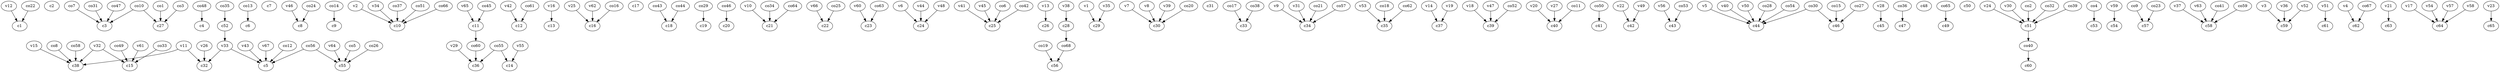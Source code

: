 strict digraph  {
c1;
c2;
c3;
c4;
c5;
c6;
c7;
c8;
c9;
c10;
c11;
c12;
c13;
c14;
c15;
c16;
c17;
c18;
c19;
c20;
c21;
c22;
c23;
c24;
c25;
c26;
c27;
c28;
c29;
c30;
c31;
c32;
c33;
c34;
c35;
c36;
c37;
c38;
c39;
c40;
c41;
c42;
c43;
c44;
c45;
c46;
c47;
c48;
c49;
c50;
c51;
c52;
c53;
c54;
c55;
c56;
c57;
c58;
c59;
c60;
c61;
c62;
c63;
c64;
c65;
v1;
v2;
v3;
v4;
v5;
v6;
v7;
v8;
v9;
v10;
v11;
v12;
v13;
v14;
v15;
v16;
v17;
v18;
v19;
v20;
v21;
v22;
v23;
v24;
v25;
v26;
v27;
v28;
v29;
v30;
v31;
v32;
v33;
v34;
v35;
v36;
v37;
v38;
v39;
v40;
v41;
v42;
v43;
v44;
v45;
v46;
v47;
v48;
v49;
v50;
v51;
v52;
v53;
v54;
v55;
v56;
v57;
v58;
v59;
v60;
v61;
v62;
v63;
v64;
v65;
v66;
v67;
co1;
co2;
co3;
co4;
co5;
co6;
co7;
co8;
co9;
co10;
co11;
co12;
co13;
co14;
co15;
co16;
co17;
co18;
co19;
co20;
co21;
co22;
co23;
co24;
co25;
co26;
co27;
co28;
co29;
co30;
co31;
co32;
co33;
co34;
co35;
co36;
co37;
co38;
co39;
co40;
co41;
co42;
co43;
co44;
co45;
co46;
co47;
co48;
co49;
co50;
co51;
co52;
co53;
co54;
co55;
co56;
co57;
co58;
co59;
co60;
co61;
co62;
co63;
co64;
co65;
co66;
co67;
co68;
c11 -> co60  [weight=1];
c28 -> co68  [weight=1];
c51 -> co40  [weight=1];
c52 -> v33  [weight=1];
v1 -> c29  [weight=1];
v2 -> c10  [weight=1];
v3 -> c59  [weight=1];
v4 -> c62  [weight=1];
v5 -> c44  [weight=1];
v6 -> c24  [weight=1];
v7 -> c30  [weight=1];
v8 -> c30  [weight=1];
v9 -> c34  [weight=1];
v10 -> c21  [weight=1];
v11 -> c38  [weight=1];
v11 -> c32  [weight=1];
v12 -> c1  [weight=1];
v13 -> c26  [weight=1];
v14 -> c37  [weight=1];
v15 -> c38  [weight=1];
v16 -> c13  [weight=1];
v17 -> c64  [weight=1];
v18 -> c39  [weight=1];
v19 -> c37  [weight=1];
v20 -> c40  [weight=1];
v21 -> c63  [weight=1];
v22 -> c42  [weight=1];
v23 -> c65  [weight=1];
v24 -> c51  [weight=1];
v25 -> c16  [weight=1];
v26 -> c32  [weight=1];
v27 -> c40  [weight=1];
v28 -> c45  [weight=1];
v29 -> c36  [weight=1];
v30 -> c51  [weight=1];
v31 -> c34  [weight=1];
v32 -> c38  [weight=1];
v32 -> c15  [weight=1];
v33 -> c5  [weight=1];
v33 -> c32  [weight=1];
v34 -> c10  [weight=1];
v35 -> c29  [weight=1];
v36 -> c59  [weight=1];
v37 -> c58  [weight=1];
v38 -> c28  [weight=1];
v39 -> c30  [weight=1];
v40 -> c44  [weight=1];
v41 -> c25  [weight=1];
v42 -> c12  [weight=1];
v43 -> c5  [weight=1];
v44 -> c24  [weight=1];
v45 -> c25  [weight=1];
v46 -> c8  [weight=1];
v47 -> c39  [weight=1];
v48 -> c24  [weight=1];
v49 -> c42  [weight=1];
v50 -> c44  [weight=1];
v51 -> c61  [weight=1];
v52 -> c59  [weight=1];
v53 -> c35  [weight=1];
v54 -> c64  [weight=1];
v55 -> c14  [weight=1];
v56 -> c43  [weight=1];
v57 -> c64  [weight=1];
v58 -> c64  [weight=1];
v59 -> c54  [weight=1];
v60 -> c23  [weight=1];
v61 -> c15  [weight=1];
v62 -> c16  [weight=1];
v63 -> c58  [weight=1];
v64 -> c55  [weight=1];
v65 -> c11  [weight=1];
v66 -> c22  [weight=1];
v67 -> c5  [weight=1];
co1 -> c27  [weight=1];
co2 -> c51  [weight=1];
co3 -> c27  [weight=1];
co4 -> c53  [weight=1];
co5 -> c55  [weight=1];
co6 -> c25  [weight=1];
co7 -> c3  [weight=1];
co8 -> c38  [weight=1];
co9 -> c57  [weight=1];
co10 -> c27  [weight=1];
co10 -> c3  [weight=1];
co11 -> c40  [weight=1];
co12 -> c5  [weight=1];
co13 -> c6  [weight=1];
co14 -> c9  [weight=1];
co15 -> c46  [weight=1];
co16 -> c16  [weight=1];
co17 -> c33  [weight=1];
co18 -> c35  [weight=1];
co19 -> c56  [weight=1];
co20 -> c30  [weight=1];
co21 -> c34  [weight=1];
co22 -> c1  [weight=1];
co23 -> c57  [weight=1];
co24 -> c8  [weight=1];
co25 -> c22  [weight=1];
co26 -> c55  [weight=1];
co27 -> c46  [weight=1];
co28 -> c44  [weight=1];
co29 -> c19  [weight=1];
co30 -> c46  [weight=1];
co30 -> c44  [weight=1];
co31 -> c3  [weight=1];
co32 -> c51  [weight=1];
co33 -> c15  [weight=1];
co34 -> c21  [weight=1];
co35 -> c52  [weight=1];
co36 -> c47  [weight=1];
co37 -> c10  [weight=1];
co38 -> c33  [weight=1];
co39 -> c51  [weight=1];
co40 -> c60  [weight=1];
co41 -> c58  [weight=1];
co42 -> c25  [weight=1];
co43 -> c18  [weight=1];
co44 -> c18  [weight=1];
co45 -> c11  [weight=1];
co46 -> c20  [weight=1];
co47 -> c3  [weight=1];
co48 -> c4  [weight=1];
co49 -> c15  [weight=1];
co50 -> c41  [weight=1];
co51 -> c10  [weight=1];
co52 -> c39  [weight=1];
co53 -> c43  [weight=1];
co54 -> c44  [weight=1];
co55 -> c14  [weight=1];
co55 -> c36  [weight=1];
co56 -> c55  [weight=1];
co56 -> c5  [weight=1];
co57 -> c34  [weight=1];
co58 -> c38  [weight=1];
co59 -> c58  [weight=1];
co60 -> c36  [weight=1];
co61 -> c12  [weight=1];
co62 -> c35  [weight=1];
co63 -> c23  [weight=1];
co64 -> c21  [weight=1];
co65 -> c49  [weight=1];
co66 -> c10  [weight=1];
co67 -> c62  [weight=1];
co68 -> c56  [weight=1];
}
